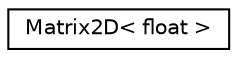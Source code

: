 digraph "Graphical Class Hierarchy"
{
  edge [fontname="Helvetica",fontsize="10",labelfontname="Helvetica",labelfontsize="10"];
  node [fontname="Helvetica",fontsize="10",shape=record];
  rankdir="LR";
  Node0 [label="Matrix2D\< float \>",height=0.2,width=0.4,color="black", fillcolor="white", style="filled",URL="$classMatrix2D.html"];
}
